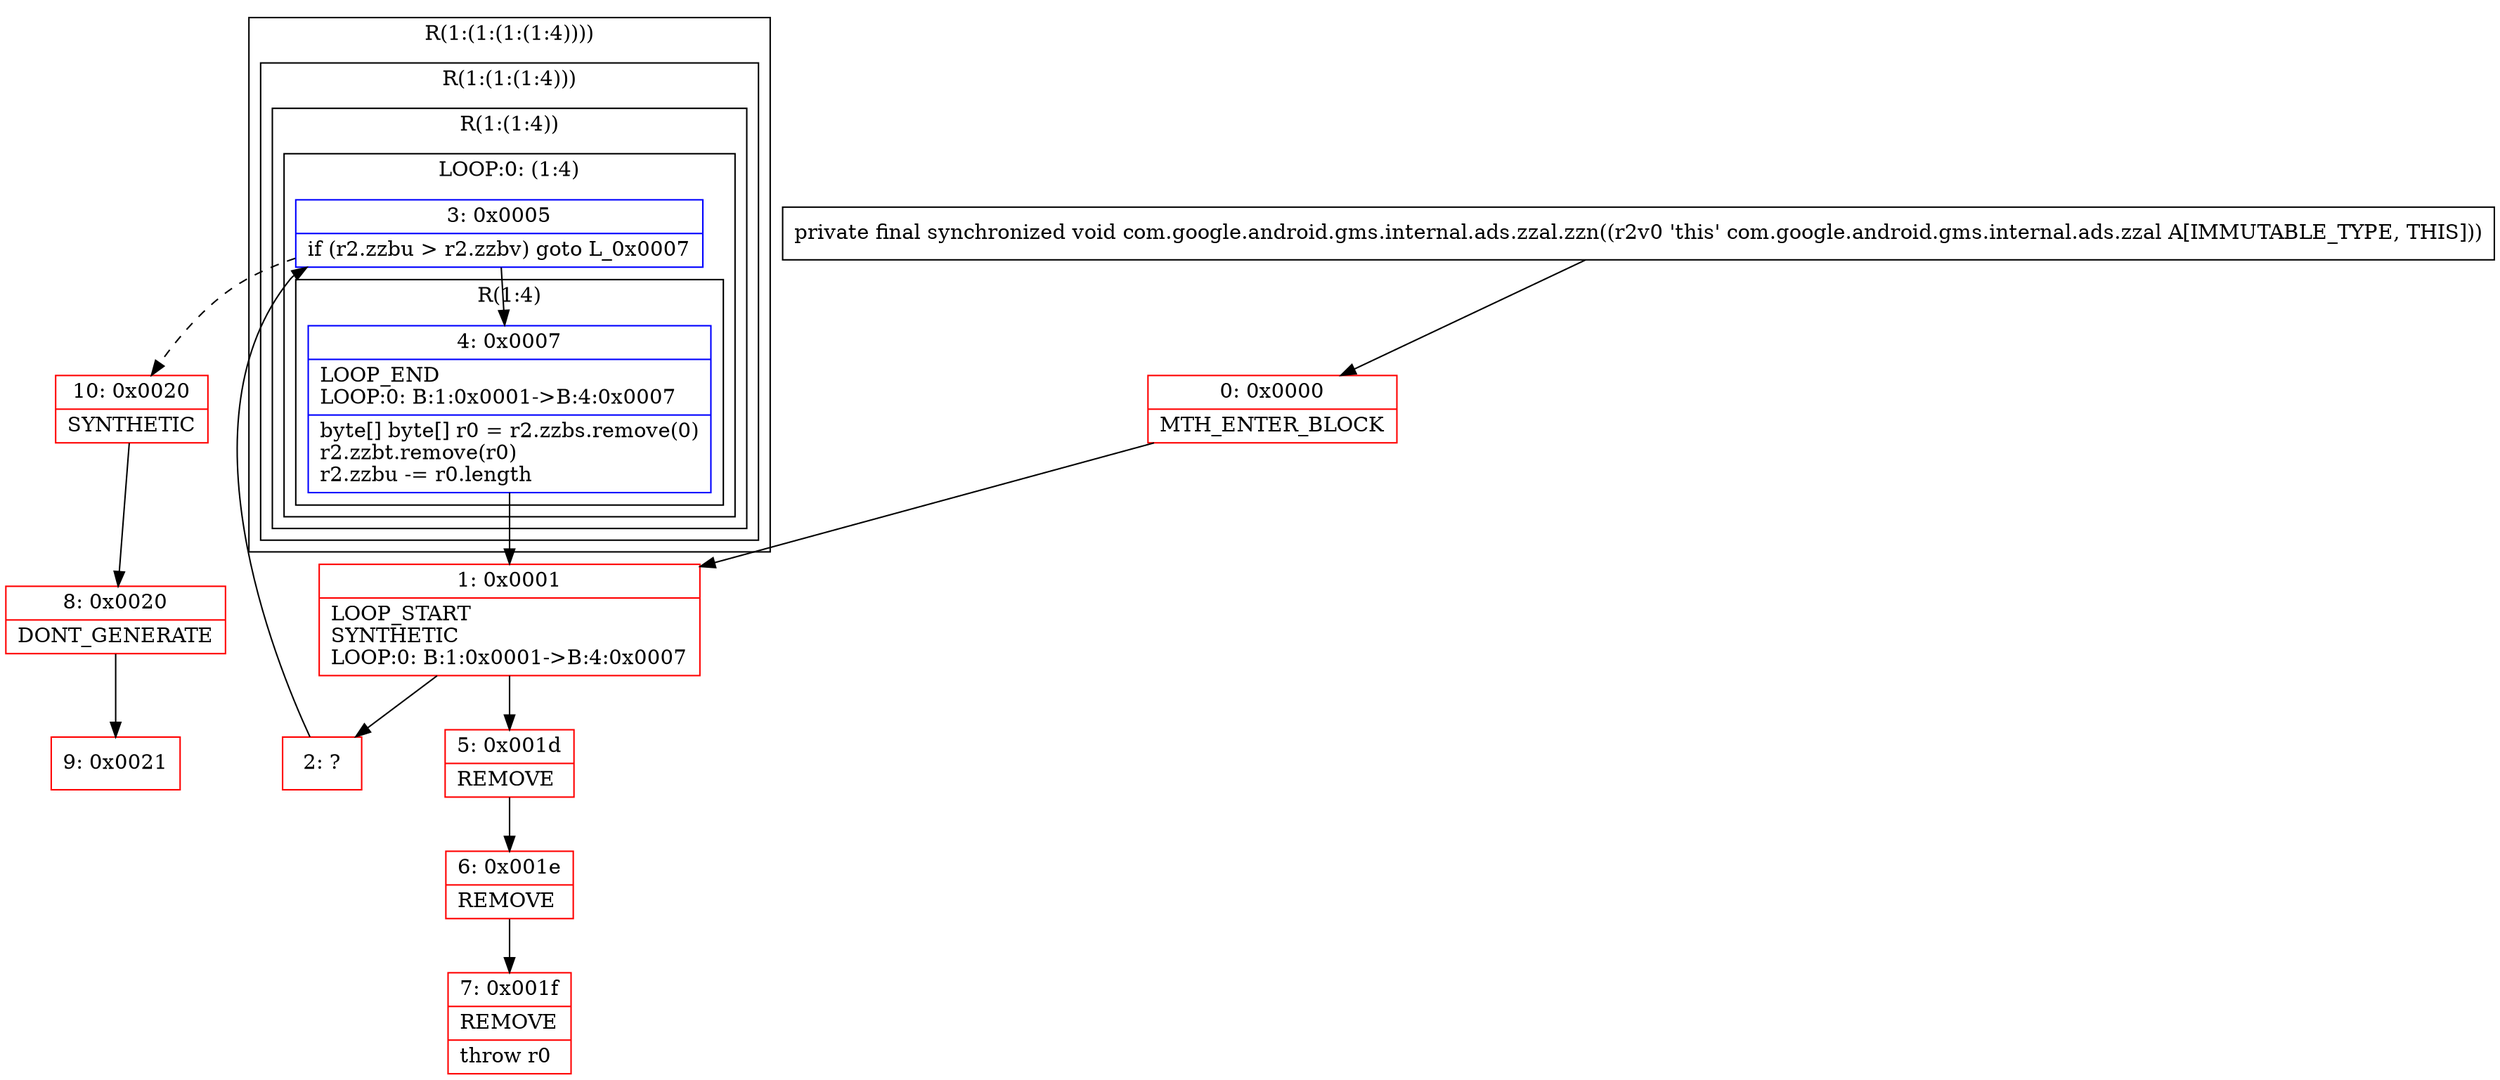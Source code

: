 digraph "CFG forcom.google.android.gms.internal.ads.zzal.zzn()V" {
subgraph cluster_Region_380496632 {
label = "R(1:(1:(1:(1:4))))";
node [shape=record,color=blue];
subgraph cluster_Region_783812404 {
label = "R(1:(1:(1:4)))";
node [shape=record,color=blue];
subgraph cluster_Region_1599011192 {
label = "R(1:(1:4))";
node [shape=record,color=blue];
subgraph cluster_LoopRegion_1564616108 {
label = "LOOP:0: (1:4)";
node [shape=record,color=blue];
Node_3 [shape=record,label="{3\:\ 0x0005|if (r2.zzbu \> r2.zzbv) goto L_0x0007\l}"];
subgraph cluster_Region_918284779 {
label = "R(1:4)";
node [shape=record,color=blue];
Node_4 [shape=record,label="{4\:\ 0x0007|LOOP_END\lLOOP:0: B:1:0x0001\-\>B:4:0x0007\l|byte[] byte[] r0 = r2.zzbs.remove(0)\lr2.zzbt.remove(r0)\lr2.zzbu \-= r0.length\l}"];
}
}
}
}
}
Node_0 [shape=record,color=red,label="{0\:\ 0x0000|MTH_ENTER_BLOCK\l}"];
Node_1 [shape=record,color=red,label="{1\:\ 0x0001|LOOP_START\lSYNTHETIC\lLOOP:0: B:1:0x0001\-\>B:4:0x0007\l}"];
Node_2 [shape=record,color=red,label="{2\:\ ?}"];
Node_5 [shape=record,color=red,label="{5\:\ 0x001d|REMOVE\l}"];
Node_6 [shape=record,color=red,label="{6\:\ 0x001e|REMOVE\l}"];
Node_7 [shape=record,color=red,label="{7\:\ 0x001f|REMOVE\l|throw r0\l}"];
Node_8 [shape=record,color=red,label="{8\:\ 0x0020|DONT_GENERATE\l}"];
Node_9 [shape=record,color=red,label="{9\:\ 0x0021}"];
Node_10 [shape=record,color=red,label="{10\:\ 0x0020|SYNTHETIC\l}"];
MethodNode[shape=record,label="{private final synchronized void com.google.android.gms.internal.ads.zzal.zzn((r2v0 'this' com.google.android.gms.internal.ads.zzal A[IMMUTABLE_TYPE, THIS])) }"];
MethodNode -> Node_0;
Node_3 -> Node_4;
Node_3 -> Node_10[style=dashed];
Node_4 -> Node_1;
Node_0 -> Node_1;
Node_1 -> Node_2;
Node_1 -> Node_5;
Node_2 -> Node_3;
Node_5 -> Node_6;
Node_6 -> Node_7;
Node_8 -> Node_9;
Node_10 -> Node_8;
}

